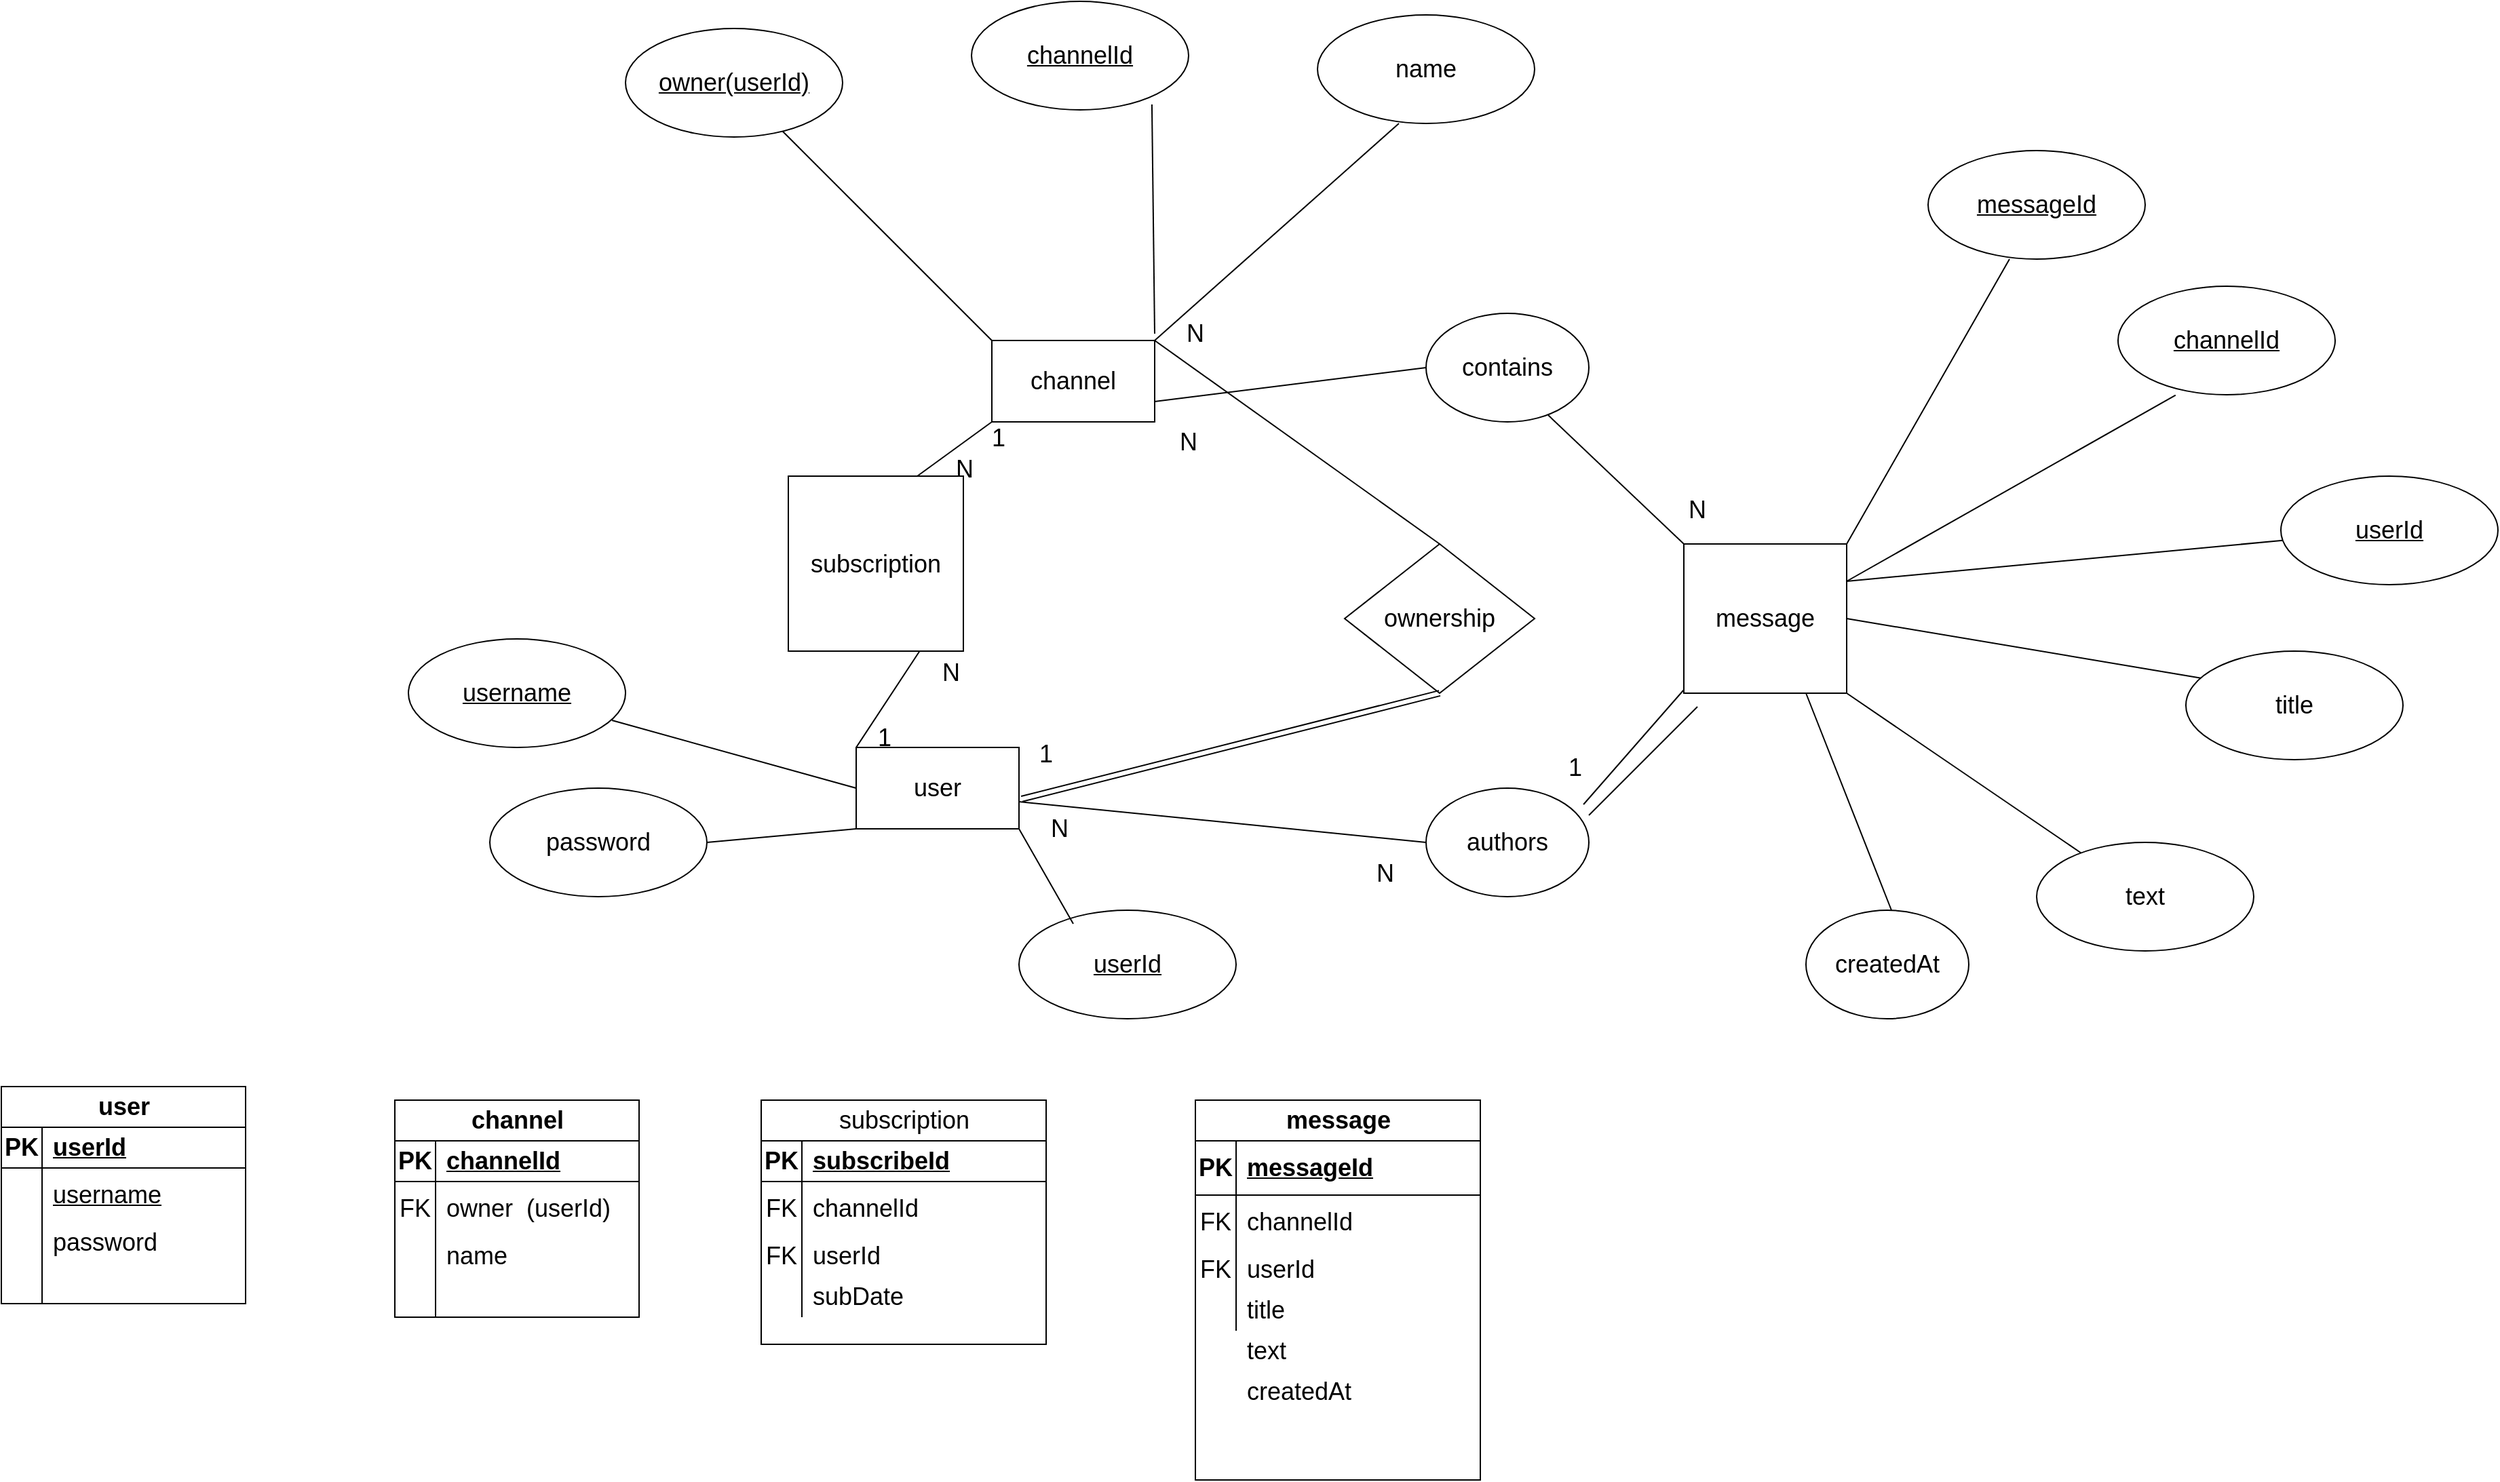 <mxfile version="24.4.3" type="device">
  <diagram name="Page-1" id="dBSRl2TVGdWtprwXWzWo">
    <mxGraphModel dx="3718" dy="2576" grid="1" gridSize="10" guides="1" tooltips="1" connect="1" arrows="1" fold="1" page="1" pageScale="1" pageWidth="850" pageHeight="1100" math="0" shadow="0">
      <root>
        <mxCell id="0" />
        <mxCell id="1" parent="0" />
        <mxCell id="63BjV4wE3SF6T4b98x5t-2" value="&lt;font style=&quot;font-size: 18px;&quot;&gt;user&lt;/font&gt;" style="rounded=0;whiteSpace=wrap;html=1;fontSize=18;" parent="1" vertex="1">
          <mxGeometry x="180" y="440" width="120" height="60" as="geometry" />
        </mxCell>
        <mxCell id="63BjV4wE3SF6T4b98x5t-3" value="&lt;font style=&quot;font-size: 18px;&quot;&gt;channel&lt;/font&gt;" style="rounded=0;whiteSpace=wrap;html=1;fontSize=18;" parent="1" vertex="1">
          <mxGeometry x="280" y="140" width="120" height="60" as="geometry" />
        </mxCell>
        <mxCell id="63BjV4wE3SF6T4b98x5t-8" value="" style="endArrow=none;html=1;rounded=0;entryX=0;entryY=1;entryDx=0;entryDy=0;exitX=0.5;exitY=0;exitDx=0;exitDy=0;fontSize=18;" parent="1" target="63BjV4wE3SF6T4b98x5t-3" edge="1">
          <mxGeometry width="50" height="50" relative="1" as="geometry">
            <mxPoint x="225" y="240" as="sourcePoint" />
            <mxPoint x="270" y="190" as="targetPoint" />
          </mxGeometry>
        </mxCell>
        <mxCell id="63BjV4wE3SF6T4b98x5t-12" value="" style="endArrow=none;html=1;rounded=0;entryX=0.75;entryY=1;entryDx=0;entryDy=0;exitX=0;exitY=0;exitDx=0;exitDy=0;fontSize=18;" parent="1" source="63BjV4wE3SF6T4b98x5t-2" target="63BjV4wE3SF6T4b98x5t-175" edge="1">
          <mxGeometry width="50" height="50" relative="1" as="geometry">
            <mxPoint x="190" y="439" as="sourcePoint" />
            <mxPoint x="225" y="350" as="targetPoint" />
          </mxGeometry>
        </mxCell>
        <mxCell id="63BjV4wE3SF6T4b98x5t-17" value="&lt;font style=&quot;font-size: 18px;&quot;&gt;ownership&lt;/font&gt;" style="rhombus;whiteSpace=wrap;html=1;fontSize=18;" parent="1" vertex="1">
          <mxGeometry x="540" y="290" width="140" height="110" as="geometry" />
        </mxCell>
        <mxCell id="63BjV4wE3SF6T4b98x5t-21" value="" style="endArrow=none;html=1;rounded=0;exitX=0.5;exitY=0;exitDx=0;exitDy=0;entryX=1;entryY=0;entryDx=0;entryDy=0;fontSize=18;" parent="1" source="63BjV4wE3SF6T4b98x5t-17" target="63BjV4wE3SF6T4b98x5t-3" edge="1">
          <mxGeometry width="50" height="50" relative="1" as="geometry">
            <mxPoint x="590" y="250" as="sourcePoint" />
            <mxPoint x="640" y="200" as="targetPoint" />
          </mxGeometry>
        </mxCell>
        <mxCell id="63BjV4wE3SF6T4b98x5t-23" value="&lt;u style=&quot;font-size: 18px;&quot;&gt;userId&lt;/u&gt;" style="ellipse;whiteSpace=wrap;html=1;fontSize=18;" parent="1" vertex="1">
          <mxGeometry x="300" y="560" width="160" height="80" as="geometry" />
        </mxCell>
        <mxCell id="63BjV4wE3SF6T4b98x5t-25" value="password" style="ellipse;whiteSpace=wrap;html=1;fontSize=18;" parent="1" vertex="1">
          <mxGeometry x="-90" y="470" width="160" height="80" as="geometry" />
        </mxCell>
        <mxCell id="63BjV4wE3SF6T4b98x5t-26" value="" style="endArrow=none;html=1;rounded=0;entryX=0;entryY=1;entryDx=0;entryDy=0;fontSize=18;" parent="1" target="63BjV4wE3SF6T4b98x5t-2" edge="1">
          <mxGeometry width="50" height="50" relative="1" as="geometry">
            <mxPoint x="70" y="510" as="sourcePoint" />
            <mxPoint x="120" y="460" as="targetPoint" />
          </mxGeometry>
        </mxCell>
        <mxCell id="63BjV4wE3SF6T4b98x5t-28" value="" style="endArrow=none;html=1;rounded=0;fontSize=18;" parent="1" edge="1">
          <mxGeometry width="50" height="50" relative="1" as="geometry">
            <mxPoint x="340" y="570" as="sourcePoint" />
            <mxPoint x="300" y="500" as="targetPoint" />
          </mxGeometry>
        </mxCell>
        <mxCell id="63BjV4wE3SF6T4b98x5t-29" value="&lt;u style=&quot;font-size: 18px;&quot;&gt;username&lt;/u&gt;" style="ellipse;whiteSpace=wrap;html=1;fontSize=18;" parent="1" vertex="1">
          <mxGeometry x="-150" y="360" width="160" height="80" as="geometry" />
        </mxCell>
        <mxCell id="63BjV4wE3SF6T4b98x5t-31" value="" style="endArrow=none;html=1;rounded=0;entryX=0;entryY=0.5;entryDx=0;entryDy=0;fontSize=18;" parent="1" target="63BjV4wE3SF6T4b98x5t-2" edge="1">
          <mxGeometry width="50" height="50" relative="1" as="geometry">
            <mxPoint y="420" as="sourcePoint" />
            <mxPoint x="50" y="375" as="targetPoint" />
          </mxGeometry>
        </mxCell>
        <mxCell id="63BjV4wE3SF6T4b98x5t-37" value="N" style="text;html=1;align=center;verticalAlign=middle;whiteSpace=wrap;rounded=0;fontSize=18;" parent="1" vertex="1">
          <mxGeometry x="400" y="120" width="60" height="30" as="geometry" />
        </mxCell>
        <mxCell id="63BjV4wE3SF6T4b98x5t-40" value="N" style="text;html=1;align=center;verticalAlign=middle;whiteSpace=wrap;rounded=0;fontSize=18;" parent="1" vertex="1">
          <mxGeometry x="220" y="370" width="60" height="30" as="geometry" />
        </mxCell>
        <mxCell id="63BjV4wE3SF6T4b98x5t-41" value="N" style="text;html=1;align=center;verticalAlign=middle;whiteSpace=wrap;rounded=0;fontSize=18;" parent="1" vertex="1">
          <mxGeometry x="230" y="220" width="60" height="30" as="geometry" />
        </mxCell>
        <mxCell id="63BjV4wE3SF6T4b98x5t-49" value="" style="shape=link;html=1;rounded=0;entryX=1.017;entryY=0.633;entryDx=0;entryDy=0;entryPerimeter=0;exitX=0.5;exitY=1;exitDx=0;exitDy=0;fontSize=18;" parent="1" source="63BjV4wE3SF6T4b98x5t-17" target="63BjV4wE3SF6T4b98x5t-2" edge="1">
          <mxGeometry relative="1" as="geometry">
            <mxPoint x="350" y="447" as="sourcePoint" />
            <mxPoint x="510" y="447" as="targetPoint" />
          </mxGeometry>
        </mxCell>
        <mxCell id="63BjV4wE3SF6T4b98x5t-53" value="user" style="shape=table;startSize=30;container=1;collapsible=1;childLayout=tableLayout;fixedRows=1;rowLines=0;fontStyle=1;align=center;resizeLast=1;html=1;fontSize=18;" parent="1" vertex="1">
          <mxGeometry x="-450" y="690" width="180" height="160" as="geometry" />
        </mxCell>
        <mxCell id="63BjV4wE3SF6T4b98x5t-54" value="" style="shape=tableRow;horizontal=0;startSize=0;swimlaneHead=0;swimlaneBody=0;fillColor=none;collapsible=0;dropTarget=0;points=[[0,0.5],[1,0.5]];portConstraint=eastwest;top=0;left=0;right=0;bottom=1;fontSize=18;" parent="63BjV4wE3SF6T4b98x5t-53" vertex="1">
          <mxGeometry y="30" width="180" height="30" as="geometry" />
        </mxCell>
        <mxCell id="63BjV4wE3SF6T4b98x5t-55" value="PK" style="shape=partialRectangle;connectable=0;fillColor=none;top=0;left=0;bottom=0;right=0;fontStyle=1;overflow=hidden;whiteSpace=wrap;html=1;fontSize=18;" parent="63BjV4wE3SF6T4b98x5t-54" vertex="1">
          <mxGeometry width="30" height="30" as="geometry">
            <mxRectangle width="30" height="30" as="alternateBounds" />
          </mxGeometry>
        </mxCell>
        <mxCell id="63BjV4wE3SF6T4b98x5t-56" value="userId" style="shape=partialRectangle;connectable=0;fillColor=none;top=0;left=0;bottom=0;right=0;align=left;spacingLeft=6;fontStyle=5;overflow=hidden;whiteSpace=wrap;html=1;fontSize=18;" parent="63BjV4wE3SF6T4b98x5t-54" vertex="1">
          <mxGeometry x="30" width="150" height="30" as="geometry">
            <mxRectangle width="150" height="30" as="alternateBounds" />
          </mxGeometry>
        </mxCell>
        <mxCell id="63BjV4wE3SF6T4b98x5t-57" value="" style="shape=tableRow;horizontal=0;startSize=0;swimlaneHead=0;swimlaneBody=0;fillColor=none;collapsible=0;dropTarget=0;points=[[0,0.5],[1,0.5]];portConstraint=eastwest;top=0;left=0;right=0;bottom=0;fontSize=18;" parent="63BjV4wE3SF6T4b98x5t-53" vertex="1">
          <mxGeometry y="60" width="180" height="40" as="geometry" />
        </mxCell>
        <mxCell id="63BjV4wE3SF6T4b98x5t-58" value="" style="shape=partialRectangle;connectable=0;fillColor=none;top=0;left=0;bottom=0;right=0;editable=1;overflow=hidden;whiteSpace=wrap;html=1;fontSize=18;" parent="63BjV4wE3SF6T4b98x5t-57" vertex="1">
          <mxGeometry width="30" height="40" as="geometry">
            <mxRectangle width="30" height="40" as="alternateBounds" />
          </mxGeometry>
        </mxCell>
        <mxCell id="63BjV4wE3SF6T4b98x5t-59" value="&lt;u&gt;username&lt;/u&gt;" style="shape=partialRectangle;connectable=0;fillColor=none;top=0;left=0;bottom=0;right=0;align=left;spacingLeft=6;overflow=hidden;whiteSpace=wrap;html=1;fontSize=18;" parent="63BjV4wE3SF6T4b98x5t-57" vertex="1">
          <mxGeometry x="30" width="150" height="40" as="geometry">
            <mxRectangle width="150" height="40" as="alternateBounds" />
          </mxGeometry>
        </mxCell>
        <mxCell id="63BjV4wE3SF6T4b98x5t-60" value="" style="shape=tableRow;horizontal=0;startSize=0;swimlaneHead=0;swimlaneBody=0;fillColor=none;collapsible=0;dropTarget=0;points=[[0,0.5],[1,0.5]];portConstraint=eastwest;top=0;left=0;right=0;bottom=0;fontSize=18;" parent="63BjV4wE3SF6T4b98x5t-53" vertex="1">
          <mxGeometry y="100" width="180" height="30" as="geometry" />
        </mxCell>
        <mxCell id="63BjV4wE3SF6T4b98x5t-61" value="" style="shape=partialRectangle;connectable=0;fillColor=none;top=0;left=0;bottom=0;right=0;editable=1;overflow=hidden;whiteSpace=wrap;html=1;fontSize=18;" parent="63BjV4wE3SF6T4b98x5t-60" vertex="1">
          <mxGeometry width="30" height="30" as="geometry">
            <mxRectangle width="30" height="30" as="alternateBounds" />
          </mxGeometry>
        </mxCell>
        <mxCell id="63BjV4wE3SF6T4b98x5t-62" value="password" style="shape=partialRectangle;connectable=0;fillColor=none;top=0;left=0;bottom=0;right=0;align=left;spacingLeft=6;overflow=hidden;whiteSpace=wrap;html=1;fontSize=18;" parent="63BjV4wE3SF6T4b98x5t-60" vertex="1">
          <mxGeometry x="30" width="150" height="30" as="geometry">
            <mxRectangle width="150" height="30" as="alternateBounds" />
          </mxGeometry>
        </mxCell>
        <mxCell id="63BjV4wE3SF6T4b98x5t-63" value="" style="shape=tableRow;horizontal=0;startSize=0;swimlaneHead=0;swimlaneBody=0;fillColor=none;collapsible=0;dropTarget=0;points=[[0,0.5],[1,0.5]];portConstraint=eastwest;top=0;left=0;right=0;bottom=0;fontSize=18;" parent="63BjV4wE3SF6T4b98x5t-53" vertex="1">
          <mxGeometry y="130" width="180" height="30" as="geometry" />
        </mxCell>
        <mxCell id="63BjV4wE3SF6T4b98x5t-64" value="" style="shape=partialRectangle;connectable=0;fillColor=none;top=0;left=0;bottom=0;right=0;editable=1;overflow=hidden;whiteSpace=wrap;html=1;fontSize=18;" parent="63BjV4wE3SF6T4b98x5t-63" vertex="1">
          <mxGeometry width="30" height="30" as="geometry">
            <mxRectangle width="30" height="30" as="alternateBounds" />
          </mxGeometry>
        </mxCell>
        <mxCell id="63BjV4wE3SF6T4b98x5t-65" value="" style="shape=partialRectangle;connectable=0;fillColor=none;top=0;left=0;bottom=0;right=0;align=left;spacingLeft=6;overflow=hidden;whiteSpace=wrap;html=1;fontSize=18;" parent="63BjV4wE3SF6T4b98x5t-63" vertex="1">
          <mxGeometry x="30" width="150" height="30" as="geometry">
            <mxRectangle width="150" height="30" as="alternateBounds" />
          </mxGeometry>
        </mxCell>
        <mxCell id="63BjV4wE3SF6T4b98x5t-66" value="channel" style="shape=table;startSize=30;container=1;collapsible=1;childLayout=tableLayout;fixedRows=1;rowLines=0;fontStyle=1;align=center;resizeLast=1;html=1;fontSize=18;" parent="1" vertex="1">
          <mxGeometry x="-160" y="700" width="180" height="160" as="geometry" />
        </mxCell>
        <mxCell id="63BjV4wE3SF6T4b98x5t-67" value="" style="shape=tableRow;horizontal=0;startSize=0;swimlaneHead=0;swimlaneBody=0;fillColor=none;collapsible=0;dropTarget=0;points=[[0,0.5],[1,0.5]];portConstraint=eastwest;top=0;left=0;right=0;bottom=1;fontSize=18;" parent="63BjV4wE3SF6T4b98x5t-66" vertex="1">
          <mxGeometry y="30" width="180" height="30" as="geometry" />
        </mxCell>
        <mxCell id="63BjV4wE3SF6T4b98x5t-68" value="PK" style="shape=partialRectangle;connectable=0;fillColor=none;top=0;left=0;bottom=0;right=0;fontStyle=1;overflow=hidden;whiteSpace=wrap;html=1;fontSize=18;" parent="63BjV4wE3SF6T4b98x5t-67" vertex="1">
          <mxGeometry width="30" height="30" as="geometry">
            <mxRectangle width="30" height="30" as="alternateBounds" />
          </mxGeometry>
        </mxCell>
        <mxCell id="63BjV4wE3SF6T4b98x5t-69" value="channelId" style="shape=partialRectangle;connectable=0;fillColor=none;top=0;left=0;bottom=0;right=0;align=left;spacingLeft=6;fontStyle=5;overflow=hidden;whiteSpace=wrap;html=1;fontSize=18;" parent="63BjV4wE3SF6T4b98x5t-67" vertex="1">
          <mxGeometry x="30" width="150" height="30" as="geometry">
            <mxRectangle width="150" height="30" as="alternateBounds" />
          </mxGeometry>
        </mxCell>
        <mxCell id="63BjV4wE3SF6T4b98x5t-70" value="" style="shape=tableRow;horizontal=0;startSize=0;swimlaneHead=0;swimlaneBody=0;fillColor=none;collapsible=0;dropTarget=0;points=[[0,0.5],[1,0.5]];portConstraint=eastwest;top=0;left=0;right=0;bottom=0;fontSize=18;" parent="63BjV4wE3SF6T4b98x5t-66" vertex="1">
          <mxGeometry y="60" width="180" height="40" as="geometry" />
        </mxCell>
        <mxCell id="63BjV4wE3SF6T4b98x5t-71" value="FK" style="shape=partialRectangle;connectable=0;fillColor=none;top=0;left=0;bottom=0;right=0;editable=1;overflow=hidden;whiteSpace=wrap;html=1;fontSize=18;" parent="63BjV4wE3SF6T4b98x5t-70" vertex="1">
          <mxGeometry width="30" height="40" as="geometry">
            <mxRectangle width="30" height="40" as="alternateBounds" />
          </mxGeometry>
        </mxCell>
        <mxCell id="63BjV4wE3SF6T4b98x5t-72" value="owner&amp;nbsp; (userId)" style="shape=partialRectangle;connectable=0;fillColor=none;top=0;left=0;bottom=0;right=0;align=left;spacingLeft=6;overflow=hidden;whiteSpace=wrap;html=1;fontSize=18;" parent="63BjV4wE3SF6T4b98x5t-70" vertex="1">
          <mxGeometry x="30" width="150" height="40" as="geometry">
            <mxRectangle width="150" height="40" as="alternateBounds" />
          </mxGeometry>
        </mxCell>
        <mxCell id="63BjV4wE3SF6T4b98x5t-73" value="" style="shape=tableRow;horizontal=0;startSize=0;swimlaneHead=0;swimlaneBody=0;fillColor=none;collapsible=0;dropTarget=0;points=[[0,0.5],[1,0.5]];portConstraint=eastwest;top=0;left=0;right=0;bottom=0;fontSize=18;" parent="63BjV4wE3SF6T4b98x5t-66" vertex="1">
          <mxGeometry y="100" width="180" height="30" as="geometry" />
        </mxCell>
        <mxCell id="63BjV4wE3SF6T4b98x5t-74" value="" style="shape=partialRectangle;connectable=0;fillColor=none;top=0;left=0;bottom=0;right=0;editable=1;overflow=hidden;whiteSpace=wrap;html=1;fontSize=18;" parent="63BjV4wE3SF6T4b98x5t-73" vertex="1">
          <mxGeometry width="30" height="30" as="geometry">
            <mxRectangle width="30" height="30" as="alternateBounds" />
          </mxGeometry>
        </mxCell>
        <mxCell id="63BjV4wE3SF6T4b98x5t-75" value="name" style="shape=partialRectangle;connectable=0;fillColor=none;top=0;left=0;bottom=0;right=0;align=left;spacingLeft=6;overflow=hidden;whiteSpace=wrap;html=1;fontSize=18;" parent="63BjV4wE3SF6T4b98x5t-73" vertex="1">
          <mxGeometry x="30" width="150" height="30" as="geometry">
            <mxRectangle width="150" height="30" as="alternateBounds" />
          </mxGeometry>
        </mxCell>
        <mxCell id="63BjV4wE3SF6T4b98x5t-76" value="" style="shape=tableRow;horizontal=0;startSize=0;swimlaneHead=0;swimlaneBody=0;fillColor=none;collapsible=0;dropTarget=0;points=[[0,0.5],[1,0.5]];portConstraint=eastwest;top=0;left=0;right=0;bottom=0;fontSize=18;" parent="63BjV4wE3SF6T4b98x5t-66" vertex="1">
          <mxGeometry y="130" width="180" height="30" as="geometry" />
        </mxCell>
        <mxCell id="63BjV4wE3SF6T4b98x5t-77" value="" style="shape=partialRectangle;connectable=0;fillColor=none;top=0;left=0;bottom=0;right=0;editable=1;overflow=hidden;whiteSpace=wrap;html=1;fontSize=18;" parent="63BjV4wE3SF6T4b98x5t-76" vertex="1">
          <mxGeometry width="30" height="30" as="geometry">
            <mxRectangle width="30" height="30" as="alternateBounds" />
          </mxGeometry>
        </mxCell>
        <mxCell id="63BjV4wE3SF6T4b98x5t-78" value="" style="shape=partialRectangle;connectable=0;fillColor=none;top=0;left=0;bottom=0;right=0;align=left;spacingLeft=6;overflow=hidden;whiteSpace=wrap;html=1;fontSize=18;" parent="63BjV4wE3SF6T4b98x5t-76" vertex="1">
          <mxGeometry x="30" width="150" height="30" as="geometry">
            <mxRectangle width="150" height="30" as="alternateBounds" />
          </mxGeometry>
        </mxCell>
        <mxCell id="63BjV4wE3SF6T4b98x5t-79" value="&lt;u&gt;owner(userId)&lt;/u&gt;" style="ellipse;whiteSpace=wrap;html=1;fontSize=18;" parent="1" vertex="1">
          <mxGeometry x="10" y="-90" width="160" height="80" as="geometry" />
        </mxCell>
        <mxCell id="63BjV4wE3SF6T4b98x5t-80" value="&lt;u style=&quot;font-size: 18px;&quot;&gt;channelId&lt;/u&gt;" style="ellipse;whiteSpace=wrap;html=1;fontSize=18;" parent="1" vertex="1">
          <mxGeometry x="265" y="-110" width="160" height="80" as="geometry" />
        </mxCell>
        <mxCell id="63BjV4wE3SF6T4b98x5t-81" value="" style="endArrow=none;html=1;rounded=0;exitX=0;exitY=0;exitDx=0;exitDy=0;fontSize=18;" parent="1" source="63BjV4wE3SF6T4b98x5t-3" target="63BjV4wE3SF6T4b98x5t-79" edge="1">
          <mxGeometry width="50" height="50" relative="1" as="geometry">
            <mxPoint x="190" y="100" as="sourcePoint" />
            <mxPoint x="240" y="50" as="targetPoint" />
          </mxGeometry>
        </mxCell>
        <mxCell id="63BjV4wE3SF6T4b98x5t-83" value="" style="endArrow=none;html=1;rounded=0;exitX=0;exitY=0.5;exitDx=0;exitDy=0;entryX=0.831;entryY=0.95;entryDx=0;entryDy=0;entryPerimeter=0;fontSize=18;" parent="1" source="63BjV4wE3SF6T4b98x5t-37" target="63BjV4wE3SF6T4b98x5t-80" edge="1">
          <mxGeometry width="50" height="50" relative="1" as="geometry">
            <mxPoint x="400" y="130" as="sourcePoint" />
            <mxPoint x="405" y="30" as="targetPoint" />
          </mxGeometry>
        </mxCell>
        <mxCell id="63BjV4wE3SF6T4b98x5t-84" value="&lt;span style=&quot;font-size: 18px;&quot;&gt;name&lt;/span&gt;" style="ellipse;whiteSpace=wrap;html=1;fontSize=18;" parent="1" vertex="1">
          <mxGeometry x="520" y="-100" width="160" height="80" as="geometry" />
        </mxCell>
        <mxCell id="63BjV4wE3SF6T4b98x5t-85" value="" style="endArrow=none;html=1;rounded=0;entryX=0.375;entryY=1;entryDx=0;entryDy=0;entryPerimeter=0;fontSize=18;" parent="1" target="63BjV4wE3SF6T4b98x5t-84" edge="1">
          <mxGeometry width="50" height="50" relative="1" as="geometry">
            <mxPoint x="400" y="140" as="sourcePoint" />
            <mxPoint x="450" y="90" as="targetPoint" />
          </mxGeometry>
        </mxCell>
        <mxCell id="63BjV4wE3SF6T4b98x5t-86" value="&lt;span style=&quot;font-weight: 400; text-wrap: wrap;&quot;&gt;subscription&lt;/span&gt;" style="shape=table;startSize=30;container=1;collapsible=1;childLayout=tableLayout;fixedRows=1;rowLines=0;fontStyle=1;align=center;resizeLast=1;html=1;fontSize=18;" parent="1" vertex="1">
          <mxGeometry x="110" y="700" width="210" height="180" as="geometry" />
        </mxCell>
        <mxCell id="63BjV4wE3SF6T4b98x5t-87" value="" style="shape=tableRow;horizontal=0;startSize=0;swimlaneHead=0;swimlaneBody=0;fillColor=none;collapsible=0;dropTarget=0;points=[[0,0.5],[1,0.5]];portConstraint=eastwest;top=0;left=0;right=0;bottom=1;fontSize=18;" parent="63BjV4wE3SF6T4b98x5t-86" vertex="1">
          <mxGeometry y="30" width="210" height="30" as="geometry" />
        </mxCell>
        <mxCell id="63BjV4wE3SF6T4b98x5t-88" value="PK" style="shape=partialRectangle;connectable=0;fillColor=none;top=0;left=0;bottom=0;right=0;fontStyle=1;overflow=hidden;whiteSpace=wrap;html=1;fontSize=18;" parent="63BjV4wE3SF6T4b98x5t-87" vertex="1">
          <mxGeometry width="30" height="30" as="geometry">
            <mxRectangle width="30" height="30" as="alternateBounds" />
          </mxGeometry>
        </mxCell>
        <mxCell id="63BjV4wE3SF6T4b98x5t-89" value="subscribeId" style="shape=partialRectangle;connectable=0;fillColor=none;top=0;left=0;bottom=0;right=0;align=left;spacingLeft=6;fontStyle=5;overflow=hidden;whiteSpace=wrap;html=1;fontSize=18;" parent="63BjV4wE3SF6T4b98x5t-87" vertex="1">
          <mxGeometry x="30" width="180" height="30" as="geometry">
            <mxRectangle width="180" height="30" as="alternateBounds" />
          </mxGeometry>
        </mxCell>
        <mxCell id="63BjV4wE3SF6T4b98x5t-90" value="" style="shape=tableRow;horizontal=0;startSize=0;swimlaneHead=0;swimlaneBody=0;fillColor=none;collapsible=0;dropTarget=0;points=[[0,0.5],[1,0.5]];portConstraint=eastwest;top=0;left=0;right=0;bottom=0;fontSize=18;" parent="63BjV4wE3SF6T4b98x5t-86" vertex="1">
          <mxGeometry y="60" width="210" height="40" as="geometry" />
        </mxCell>
        <mxCell id="63BjV4wE3SF6T4b98x5t-91" value="FK" style="shape=partialRectangle;connectable=0;fillColor=none;top=0;left=0;bottom=0;right=0;editable=1;overflow=hidden;whiteSpace=wrap;html=1;fontSize=18;" parent="63BjV4wE3SF6T4b98x5t-90" vertex="1">
          <mxGeometry width="30" height="40" as="geometry">
            <mxRectangle width="30" height="40" as="alternateBounds" />
          </mxGeometry>
        </mxCell>
        <mxCell id="63BjV4wE3SF6T4b98x5t-92" value="channelId" style="shape=partialRectangle;connectable=0;fillColor=none;top=0;left=0;bottom=0;right=0;align=left;spacingLeft=6;overflow=hidden;whiteSpace=wrap;html=1;fontSize=18;" parent="63BjV4wE3SF6T4b98x5t-90" vertex="1">
          <mxGeometry x="30" width="180" height="40" as="geometry">
            <mxRectangle width="180" height="40" as="alternateBounds" />
          </mxGeometry>
        </mxCell>
        <mxCell id="63BjV4wE3SF6T4b98x5t-93" value="" style="shape=tableRow;horizontal=0;startSize=0;swimlaneHead=0;swimlaneBody=0;fillColor=none;collapsible=0;dropTarget=0;points=[[0,0.5],[1,0.5]];portConstraint=eastwest;top=0;left=0;right=0;bottom=0;fontSize=18;" parent="63BjV4wE3SF6T4b98x5t-86" vertex="1">
          <mxGeometry y="100" width="210" height="30" as="geometry" />
        </mxCell>
        <mxCell id="63BjV4wE3SF6T4b98x5t-94" value="FK" style="shape=partialRectangle;connectable=0;fillColor=none;top=0;left=0;bottom=0;right=0;editable=1;overflow=hidden;whiteSpace=wrap;html=1;fontSize=18;" parent="63BjV4wE3SF6T4b98x5t-93" vertex="1">
          <mxGeometry width="30" height="30" as="geometry">
            <mxRectangle width="30" height="30" as="alternateBounds" />
          </mxGeometry>
        </mxCell>
        <mxCell id="63BjV4wE3SF6T4b98x5t-95" value="userId" style="shape=partialRectangle;connectable=0;fillColor=none;top=0;left=0;bottom=0;right=0;align=left;spacingLeft=6;overflow=hidden;whiteSpace=wrap;html=1;fontSize=18;" parent="63BjV4wE3SF6T4b98x5t-93" vertex="1">
          <mxGeometry x="30" width="180" height="30" as="geometry">
            <mxRectangle width="180" height="30" as="alternateBounds" />
          </mxGeometry>
        </mxCell>
        <mxCell id="63BjV4wE3SF6T4b98x5t-96" value="" style="shape=tableRow;horizontal=0;startSize=0;swimlaneHead=0;swimlaneBody=0;fillColor=none;collapsible=0;dropTarget=0;points=[[0,0.5],[1,0.5]];portConstraint=eastwest;top=0;left=0;right=0;bottom=0;fontSize=18;" parent="63BjV4wE3SF6T4b98x5t-86" vertex="1">
          <mxGeometry y="130" width="210" height="30" as="geometry" />
        </mxCell>
        <mxCell id="63BjV4wE3SF6T4b98x5t-97" value="" style="shape=partialRectangle;connectable=0;fillColor=none;top=0;left=0;bottom=0;right=0;editable=1;overflow=hidden;whiteSpace=wrap;html=1;fontSize=18;" parent="63BjV4wE3SF6T4b98x5t-96" vertex="1">
          <mxGeometry width="30" height="30" as="geometry">
            <mxRectangle width="30" height="30" as="alternateBounds" />
          </mxGeometry>
        </mxCell>
        <mxCell id="63BjV4wE3SF6T4b98x5t-98" value="subDate" style="shape=partialRectangle;connectable=0;fillColor=none;top=0;left=0;bottom=0;right=0;align=left;spacingLeft=6;overflow=hidden;whiteSpace=wrap;html=1;fontSize=18;" parent="63BjV4wE3SF6T4b98x5t-96" vertex="1">
          <mxGeometry x="30" width="180" height="30" as="geometry">
            <mxRectangle width="180" height="30" as="alternateBounds" />
          </mxGeometry>
        </mxCell>
        <mxCell id="63BjV4wE3SF6T4b98x5t-99" value="message" style="shape=table;startSize=30;container=1;collapsible=1;childLayout=tableLayout;fixedRows=1;rowLines=0;fontStyle=1;align=center;resizeLast=1;html=1;fontSize=18;" parent="1" vertex="1">
          <mxGeometry x="430" y="700" width="210" height="280" as="geometry" />
        </mxCell>
        <mxCell id="63BjV4wE3SF6T4b98x5t-100" value="" style="shape=tableRow;horizontal=0;startSize=0;swimlaneHead=0;swimlaneBody=0;fillColor=none;collapsible=0;dropTarget=0;points=[[0,0.5],[1,0.5]];portConstraint=eastwest;top=0;left=0;right=0;bottom=1;fontSize=18;" parent="63BjV4wE3SF6T4b98x5t-99" vertex="1">
          <mxGeometry y="30" width="210" height="40" as="geometry" />
        </mxCell>
        <mxCell id="63BjV4wE3SF6T4b98x5t-101" value="PK" style="shape=partialRectangle;connectable=0;fillColor=none;top=0;left=0;bottom=0;right=0;fontStyle=1;overflow=hidden;whiteSpace=wrap;html=1;fontSize=18;" parent="63BjV4wE3SF6T4b98x5t-100" vertex="1">
          <mxGeometry width="30" height="40" as="geometry">
            <mxRectangle width="30" height="40" as="alternateBounds" />
          </mxGeometry>
        </mxCell>
        <mxCell id="63BjV4wE3SF6T4b98x5t-102" value="messageId" style="shape=partialRectangle;connectable=0;fillColor=none;top=0;left=0;bottom=0;right=0;align=left;spacingLeft=6;fontStyle=5;overflow=hidden;whiteSpace=wrap;html=1;fontSize=18;" parent="63BjV4wE3SF6T4b98x5t-100" vertex="1">
          <mxGeometry x="30" width="180" height="40" as="geometry">
            <mxRectangle width="180" height="40" as="alternateBounds" />
          </mxGeometry>
        </mxCell>
        <mxCell id="63BjV4wE3SF6T4b98x5t-103" value="" style="shape=tableRow;horizontal=0;startSize=0;swimlaneHead=0;swimlaneBody=0;fillColor=none;collapsible=0;dropTarget=0;points=[[0,0.5],[1,0.5]];portConstraint=eastwest;top=0;left=0;right=0;bottom=0;fontSize=18;" parent="63BjV4wE3SF6T4b98x5t-99" vertex="1">
          <mxGeometry y="70" width="210" height="40" as="geometry" />
        </mxCell>
        <mxCell id="63BjV4wE3SF6T4b98x5t-104" value="FK" style="shape=partialRectangle;connectable=0;fillColor=none;top=0;left=0;bottom=0;right=0;editable=1;overflow=hidden;whiteSpace=wrap;html=1;fontSize=18;" parent="63BjV4wE3SF6T4b98x5t-103" vertex="1">
          <mxGeometry width="30" height="40" as="geometry">
            <mxRectangle width="30" height="40" as="alternateBounds" />
          </mxGeometry>
        </mxCell>
        <mxCell id="63BjV4wE3SF6T4b98x5t-105" value="channelId" style="shape=partialRectangle;connectable=0;fillColor=none;top=0;left=0;bottom=0;right=0;align=left;spacingLeft=6;overflow=hidden;whiteSpace=wrap;html=1;fontSize=18;" parent="63BjV4wE3SF6T4b98x5t-103" vertex="1">
          <mxGeometry x="30" width="180" height="40" as="geometry">
            <mxRectangle width="180" height="40" as="alternateBounds" />
          </mxGeometry>
        </mxCell>
        <mxCell id="63BjV4wE3SF6T4b98x5t-106" value="" style="shape=tableRow;horizontal=0;startSize=0;swimlaneHead=0;swimlaneBody=0;fillColor=none;collapsible=0;dropTarget=0;points=[[0,0.5],[1,0.5]];portConstraint=eastwest;top=0;left=0;right=0;bottom=0;fontSize=18;" parent="63BjV4wE3SF6T4b98x5t-99" vertex="1">
          <mxGeometry y="110" width="210" height="30" as="geometry" />
        </mxCell>
        <mxCell id="63BjV4wE3SF6T4b98x5t-107" value="FK" style="shape=partialRectangle;connectable=0;fillColor=none;top=0;left=0;bottom=0;right=0;editable=1;overflow=hidden;whiteSpace=wrap;html=1;fontSize=18;" parent="63BjV4wE3SF6T4b98x5t-106" vertex="1">
          <mxGeometry width="30" height="30" as="geometry">
            <mxRectangle width="30" height="30" as="alternateBounds" />
          </mxGeometry>
        </mxCell>
        <mxCell id="63BjV4wE3SF6T4b98x5t-108" value="userId" style="shape=partialRectangle;connectable=0;fillColor=none;top=0;left=0;bottom=0;right=0;align=left;spacingLeft=6;overflow=hidden;whiteSpace=wrap;html=1;fontSize=18;" parent="63BjV4wE3SF6T4b98x5t-106" vertex="1">
          <mxGeometry x="30" width="180" height="30" as="geometry">
            <mxRectangle width="180" height="30" as="alternateBounds" />
          </mxGeometry>
        </mxCell>
        <mxCell id="63BjV4wE3SF6T4b98x5t-109" value="" style="shape=tableRow;horizontal=0;startSize=0;swimlaneHead=0;swimlaneBody=0;fillColor=none;collapsible=0;dropTarget=0;points=[[0,0.5],[1,0.5]];portConstraint=eastwest;top=0;left=0;right=0;bottom=0;fontSize=18;" parent="63BjV4wE3SF6T4b98x5t-99" vertex="1">
          <mxGeometry y="140" width="210" height="30" as="geometry" />
        </mxCell>
        <mxCell id="63BjV4wE3SF6T4b98x5t-110" value="" style="shape=partialRectangle;connectable=0;fillColor=none;top=0;left=0;bottom=0;right=0;editable=1;overflow=hidden;whiteSpace=wrap;html=1;fontSize=18;" parent="63BjV4wE3SF6T4b98x5t-109" vertex="1">
          <mxGeometry width="30" height="30" as="geometry">
            <mxRectangle width="30" height="30" as="alternateBounds" />
          </mxGeometry>
        </mxCell>
        <mxCell id="63BjV4wE3SF6T4b98x5t-111" value="title" style="shape=partialRectangle;connectable=0;fillColor=none;top=0;left=0;bottom=0;right=0;align=left;spacingLeft=6;overflow=hidden;whiteSpace=wrap;html=1;fontSize=18;" parent="63BjV4wE3SF6T4b98x5t-109" vertex="1">
          <mxGeometry x="30" width="180" height="30" as="geometry">
            <mxRectangle width="180" height="30" as="alternateBounds" />
          </mxGeometry>
        </mxCell>
        <mxCell id="63BjV4wE3SF6T4b98x5t-175" value="&lt;font style=&quot;font-size: 18px;&quot;&gt;subscription&lt;/font&gt;" style="whiteSpace=wrap;html=1;aspect=fixed;" parent="1" vertex="1">
          <mxGeometry x="130" y="240" width="129" height="129" as="geometry" />
        </mxCell>
        <mxCell id="63BjV4wE3SF6T4b98x5t-225" value="text" style="shape=partialRectangle;connectable=0;fillColor=none;top=0;left=0;bottom=0;right=0;align=left;spacingLeft=6;overflow=hidden;whiteSpace=wrap;html=1;fontSize=18;" parent="1" vertex="1">
          <mxGeometry x="460" y="870" width="180" height="30" as="geometry">
            <mxRectangle width="180" height="30" as="alternateBounds" />
          </mxGeometry>
        </mxCell>
        <mxCell id="63BjV4wE3SF6T4b98x5t-272" value="&lt;font style=&quot;font-size: 18px;&quot;&gt;message&lt;/font&gt;" style="rounded=0;whiteSpace=wrap;html=1;" parent="1" vertex="1">
          <mxGeometry x="790" y="290" width="120" height="110" as="geometry" />
        </mxCell>
        <mxCell id="63BjV4wE3SF6T4b98x5t-274" value="&lt;u style=&quot;font-size: 18px;&quot;&gt;messageId&lt;/u&gt;" style="ellipse;whiteSpace=wrap;html=1;fontSize=18;" parent="1" vertex="1">
          <mxGeometry x="970" width="160" height="80" as="geometry" />
        </mxCell>
        <mxCell id="63BjV4wE3SF6T4b98x5t-275" value="&lt;span style=&quot;font-size: 18px;&quot;&gt;text&lt;/span&gt;" style="ellipse;whiteSpace=wrap;html=1;fontSize=18;" parent="1" vertex="1">
          <mxGeometry x="1050" y="510" width="160" height="80" as="geometry" />
        </mxCell>
        <mxCell id="63BjV4wE3SF6T4b98x5t-276" value="&lt;span style=&quot;font-size: 18px;&quot;&gt;title&lt;/span&gt;" style="ellipse;whiteSpace=wrap;html=1;fontSize=18;" parent="1" vertex="1">
          <mxGeometry x="1160" y="369" width="160" height="80" as="geometry" />
        </mxCell>
        <mxCell id="63BjV4wE3SF6T4b98x5t-277" value="&lt;u style=&quot;font-size: 18px;&quot;&gt;userId&lt;/u&gt;" style="ellipse;whiteSpace=wrap;html=1;fontSize=18;" parent="1" vertex="1">
          <mxGeometry x="1230" y="240" width="160" height="80" as="geometry" />
        </mxCell>
        <mxCell id="63BjV4wE3SF6T4b98x5t-278" value="&lt;u style=&quot;font-size: 18px;&quot;&gt;channelId&lt;/u&gt;" style="ellipse;whiteSpace=wrap;html=1;fontSize=18;" parent="1" vertex="1">
          <mxGeometry x="1110" y="100" width="160" height="80" as="geometry" />
        </mxCell>
        <mxCell id="63BjV4wE3SF6T4b98x5t-279" value="" style="endArrow=none;html=1;rounded=0;entryX=0.375;entryY=1;entryDx=0;entryDy=0;entryPerimeter=0;exitX=1;exitY=0;exitDx=0;exitDy=0;" parent="1" source="63BjV4wE3SF6T4b98x5t-272" target="63BjV4wE3SF6T4b98x5t-274" edge="1">
          <mxGeometry width="50" height="50" relative="1" as="geometry">
            <mxPoint x="1010" y="320" as="sourcePoint" />
            <mxPoint x="1000" y="270" as="targetPoint" />
          </mxGeometry>
        </mxCell>
        <mxCell id="63BjV4wE3SF6T4b98x5t-280" value="" style="endArrow=none;html=1;rounded=0;exitX=1;exitY=0.25;exitDx=0;exitDy=0;entryX=0.265;entryY=1.004;entryDx=0;entryDy=0;entryPerimeter=0;" parent="1" source="63BjV4wE3SF6T4b98x5t-272" target="63BjV4wE3SF6T4b98x5t-278" edge="1">
          <mxGeometry width="50" height="50" relative="1" as="geometry">
            <mxPoint x="1010" y="320" as="sourcePoint" />
            <mxPoint x="1060" y="270" as="targetPoint" />
          </mxGeometry>
        </mxCell>
        <mxCell id="63BjV4wE3SF6T4b98x5t-281" value="" style="endArrow=none;html=1;rounded=0;exitX=1;exitY=0.25;exitDx=0;exitDy=0;" parent="1" source="63BjV4wE3SF6T4b98x5t-272" target="63BjV4wE3SF6T4b98x5t-277" edge="1">
          <mxGeometry width="50" height="50" relative="1" as="geometry">
            <mxPoint x="1010" y="320" as="sourcePoint" />
            <mxPoint x="1060" y="270" as="targetPoint" />
          </mxGeometry>
        </mxCell>
        <mxCell id="63BjV4wE3SF6T4b98x5t-282" value="" style="endArrow=none;html=1;rounded=0;exitX=1;exitY=0.5;exitDx=0;exitDy=0;entryX=0.069;entryY=0.248;entryDx=0;entryDy=0;entryPerimeter=0;" parent="1" source="63BjV4wE3SF6T4b98x5t-272" target="63BjV4wE3SF6T4b98x5t-276" edge="1">
          <mxGeometry width="50" height="50" relative="1" as="geometry">
            <mxPoint x="1010" y="320" as="sourcePoint" />
            <mxPoint x="1060" y="270" as="targetPoint" />
          </mxGeometry>
        </mxCell>
        <mxCell id="63BjV4wE3SF6T4b98x5t-283" value="" style="endArrow=none;html=1;rounded=0;exitX=1;exitY=1;exitDx=0;exitDy=0;" parent="1" source="63BjV4wE3SF6T4b98x5t-272" target="63BjV4wE3SF6T4b98x5t-275" edge="1">
          <mxGeometry width="50" height="50" relative="1" as="geometry">
            <mxPoint x="1010" y="320" as="sourcePoint" />
            <mxPoint x="1060" y="270" as="targetPoint" />
          </mxGeometry>
        </mxCell>
        <mxCell id="2feUve3k86-yk5HgyQJb-6" value="1" style="resizable=0;html=1;whiteSpace=wrap;align=right;verticalAlign=bottom;fontSize=18;" connectable="0" vertex="1" parent="1">
          <mxGeometry x="279.996" y="345.002" as="geometry">
            <mxPoint x="12" y="-120" as="offset" />
          </mxGeometry>
        </mxCell>
        <mxCell id="2feUve3k86-yk5HgyQJb-7" value="1" style="resizable=0;html=1;whiteSpace=wrap;align=right;verticalAlign=bottom;fontSize=18;" connectable="0" vertex="1" parent="1">
          <mxGeometry x="289.996" y="500.002" as="geometry">
            <mxPoint x="-82" y="-54" as="offset" />
          </mxGeometry>
        </mxCell>
        <mxCell id="2feUve3k86-yk5HgyQJb-31" value="createdAt" style="shape=partialRectangle;connectable=0;fillColor=none;top=0;left=0;bottom=0;right=0;align=left;spacingLeft=6;overflow=hidden;whiteSpace=wrap;html=1;fontSize=18;" vertex="1" parent="1">
          <mxGeometry x="460" y="900" width="180" height="30" as="geometry">
            <mxRectangle width="180" height="30" as="alternateBounds" />
          </mxGeometry>
        </mxCell>
        <mxCell id="2feUve3k86-yk5HgyQJb-32" value="&lt;font style=&quot;font-size: 18px;&quot;&gt;authors&lt;/font&gt;" style="ellipse;whiteSpace=wrap;html=1;" vertex="1" parent="1">
          <mxGeometry x="600" y="470" width="120" height="80" as="geometry" />
        </mxCell>
        <mxCell id="2feUve3k86-yk5HgyQJb-34" value="&lt;font style=&quot;font-size: 18px;&quot;&gt;1&lt;/font&gt;" style="text;html=1;align=center;verticalAlign=middle;whiteSpace=wrap;rounded=0;" vertex="1" parent="1">
          <mxGeometry x="290" y="430" width="60" height="30" as="geometry" />
        </mxCell>
        <mxCell id="2feUve3k86-yk5HgyQJb-35" value="&lt;font style=&quot;font-size: 18px;&quot;&gt;contains&lt;/font&gt;" style="ellipse;whiteSpace=wrap;html=1;" vertex="1" parent="1">
          <mxGeometry x="600" y="120" width="120" height="80" as="geometry" />
        </mxCell>
        <mxCell id="2feUve3k86-yk5HgyQJb-38" value="" style="endArrow=none;html=1;rounded=0;exitX=1;exitY=0.75;exitDx=0;exitDy=0;entryX=0;entryY=0.5;entryDx=0;entryDy=0;" edge="1" parent="1" source="63BjV4wE3SF6T4b98x5t-3" target="2feUve3k86-yk5HgyQJb-35">
          <mxGeometry width="50" height="50" relative="1" as="geometry">
            <mxPoint x="460" y="150" as="sourcePoint" />
            <mxPoint x="510" y="100" as="targetPoint" />
          </mxGeometry>
        </mxCell>
        <mxCell id="2feUve3k86-yk5HgyQJb-41" value="" style="endArrow=none;html=1;rounded=0;exitX=1;exitY=0.75;exitDx=0;exitDy=0;entryX=0;entryY=0;entryDx=0;entryDy=0;" edge="1" parent="1" target="63BjV4wE3SF6T4b98x5t-272">
          <mxGeometry width="50" height="50" relative="1" as="geometry">
            <mxPoint x="690" y="195" as="sourcePoint" />
            <mxPoint x="890" y="170" as="targetPoint" />
          </mxGeometry>
        </mxCell>
        <mxCell id="2feUve3k86-yk5HgyQJb-42" value="" style="endArrow=none;html=1;rounded=0;exitX=1;exitY=0.75;exitDx=0;exitDy=0;entryX=0.967;entryY=0.15;entryDx=0;entryDy=0;entryPerimeter=0;" edge="1" parent="1" target="2feUve3k86-yk5HgyQJb-32">
          <mxGeometry width="50" height="50" relative="1" as="geometry">
            <mxPoint x="790" y="397.5" as="sourcePoint" />
            <mxPoint x="890" y="492.5" as="targetPoint" />
          </mxGeometry>
        </mxCell>
        <mxCell id="2feUve3k86-yk5HgyQJb-43" value="" style="endArrow=none;html=1;rounded=0;exitX=1;exitY=0.75;exitDx=0;exitDy=0;entryX=0;entryY=0.5;entryDx=0;entryDy=0;" edge="1" parent="1" target="2feUve3k86-yk5HgyQJb-32">
          <mxGeometry width="50" height="50" relative="1" as="geometry">
            <mxPoint x="300" y="480" as="sourcePoint" />
            <mxPoint x="400" y="575" as="targetPoint" />
          </mxGeometry>
        </mxCell>
        <mxCell id="2feUve3k86-yk5HgyQJb-44" value="&lt;font style=&quot;font-size: 18px;&quot;&gt;1&lt;/font&gt;" style="text;html=1;align=center;verticalAlign=middle;whiteSpace=wrap;rounded=0;" vertex="1" parent="1">
          <mxGeometry x="680" y="440" width="60" height="30" as="geometry" />
        </mxCell>
        <mxCell id="2feUve3k86-yk5HgyQJb-45" value="" style="endArrow=none;html=1;rounded=0;" edge="1" parent="1">
          <mxGeometry width="50" height="50" relative="1" as="geometry">
            <mxPoint x="800" y="410" as="sourcePoint" />
            <mxPoint x="720" y="490" as="targetPoint" />
          </mxGeometry>
        </mxCell>
        <mxCell id="2feUve3k86-yk5HgyQJb-49" value="N" style="text;html=1;align=center;verticalAlign=middle;whiteSpace=wrap;rounded=0;fontSize=18;" vertex="1" parent="1">
          <mxGeometry x="395" y="200" width="60" height="30" as="geometry" />
        </mxCell>
        <mxCell id="2feUve3k86-yk5HgyQJb-50" value="N" style="text;html=1;align=center;verticalAlign=middle;whiteSpace=wrap;rounded=0;fontSize=18;" vertex="1" parent="1">
          <mxGeometry x="770" y="250" width="60" height="30" as="geometry" />
        </mxCell>
        <mxCell id="2feUve3k86-yk5HgyQJb-51" value="N" style="text;html=1;align=center;verticalAlign=middle;whiteSpace=wrap;rounded=0;fontSize=18;" vertex="1" parent="1">
          <mxGeometry x="300" y="485" width="60" height="30" as="geometry" />
        </mxCell>
        <mxCell id="2feUve3k86-yk5HgyQJb-52" value="N" style="text;html=1;align=center;verticalAlign=middle;whiteSpace=wrap;rounded=0;fontSize=18;" vertex="1" parent="1">
          <mxGeometry x="540" y="510" width="60" height="45" as="geometry" />
        </mxCell>
        <mxCell id="2feUve3k86-yk5HgyQJb-53" value="&lt;font style=&quot;font-size: 18px;&quot;&gt;createdAt&lt;/font&gt;" style="ellipse;whiteSpace=wrap;html=1;" vertex="1" parent="1">
          <mxGeometry x="880" y="560" width="120" height="80" as="geometry" />
        </mxCell>
        <mxCell id="2feUve3k86-yk5HgyQJb-55" value="" style="endArrow=none;html=1;rounded=0;exitX=0.75;exitY=1;exitDx=0;exitDy=0;" edge="1" parent="1" source="63BjV4wE3SF6T4b98x5t-272">
          <mxGeometry width="50" height="50" relative="1" as="geometry">
            <mxPoint x="770" y="442" as="sourcePoint" />
            <mxPoint x="943" y="560" as="targetPoint" />
          </mxGeometry>
        </mxCell>
      </root>
    </mxGraphModel>
  </diagram>
</mxfile>

